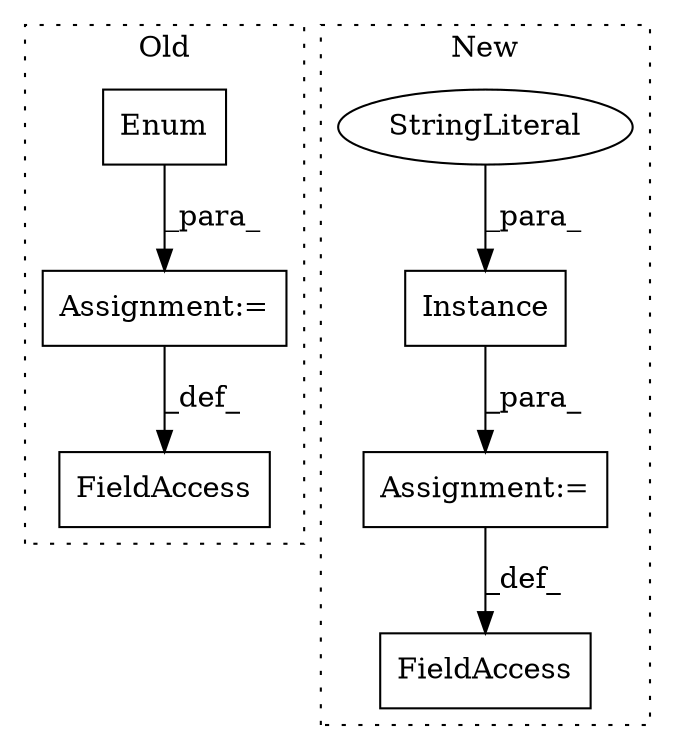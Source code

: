 digraph G {
subgraph cluster0 {
1 [label="Enum" a="32" s="8441,8668" l="5,1" shape="box"];
3 [label="FieldAccess" a="22" s="8425" l="15" shape="box"];
5 [label="Assignment:=" a="7" s="8440" l="1" shape="box"];
label = "Old";
style="dotted";
}
subgraph cluster1 {
2 [label="Instance" a="32" s="8231,8458" l="9,1" shape="box"];
4 [label="FieldAccess" a="22" s="8214" l="16" shape="box"];
6 [label="StringLiteral" a="45" s="8259" l="199" shape="ellipse"];
7 [label="Assignment:=" a="7" s="8230" l="1" shape="box"];
label = "New";
style="dotted";
}
1 -> 5 [label="_para_"];
2 -> 7 [label="_para_"];
5 -> 3 [label="_def_"];
6 -> 2 [label="_para_"];
7 -> 4 [label="_def_"];
}